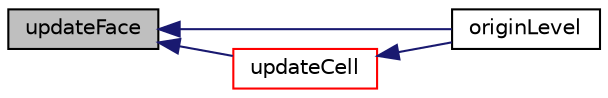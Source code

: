 digraph "updateFace"
{
  bgcolor="transparent";
  edge [fontname="Helvetica",fontsize="10",labelfontname="Helvetica",labelfontsize="10"];
  node [fontname="Helvetica",fontsize="10",shape=record];
  rankdir="LR";
  Node732 [label="updateFace",height=0.2,width=0.4,color="black", fillcolor="grey75", style="filled", fontcolor="black"];
  Node732 -> Node733 [dir="back",color="midnightblue",fontsize="10",style="solid",fontname="Helvetica"];
  Node733 [label="originLevel",height=0.2,width=0.4,color="black",URL="$a22457.html#a401e7a24dbc520b869aaa022e8b6ff58"];
  Node732 -> Node734 [dir="back",color="midnightblue",fontsize="10",style="solid",fontname="Helvetica"];
  Node734 [label="updateCell",height=0.2,width=0.4,color="red",URL="$a22457.html#a1cb1f4fa0292e42caf4e4bc5f3074bd7",tooltip="Influence of neighbouring face. "];
  Node734 -> Node733 [dir="back",color="midnightblue",fontsize="10",style="solid",fontname="Helvetica"];
}
